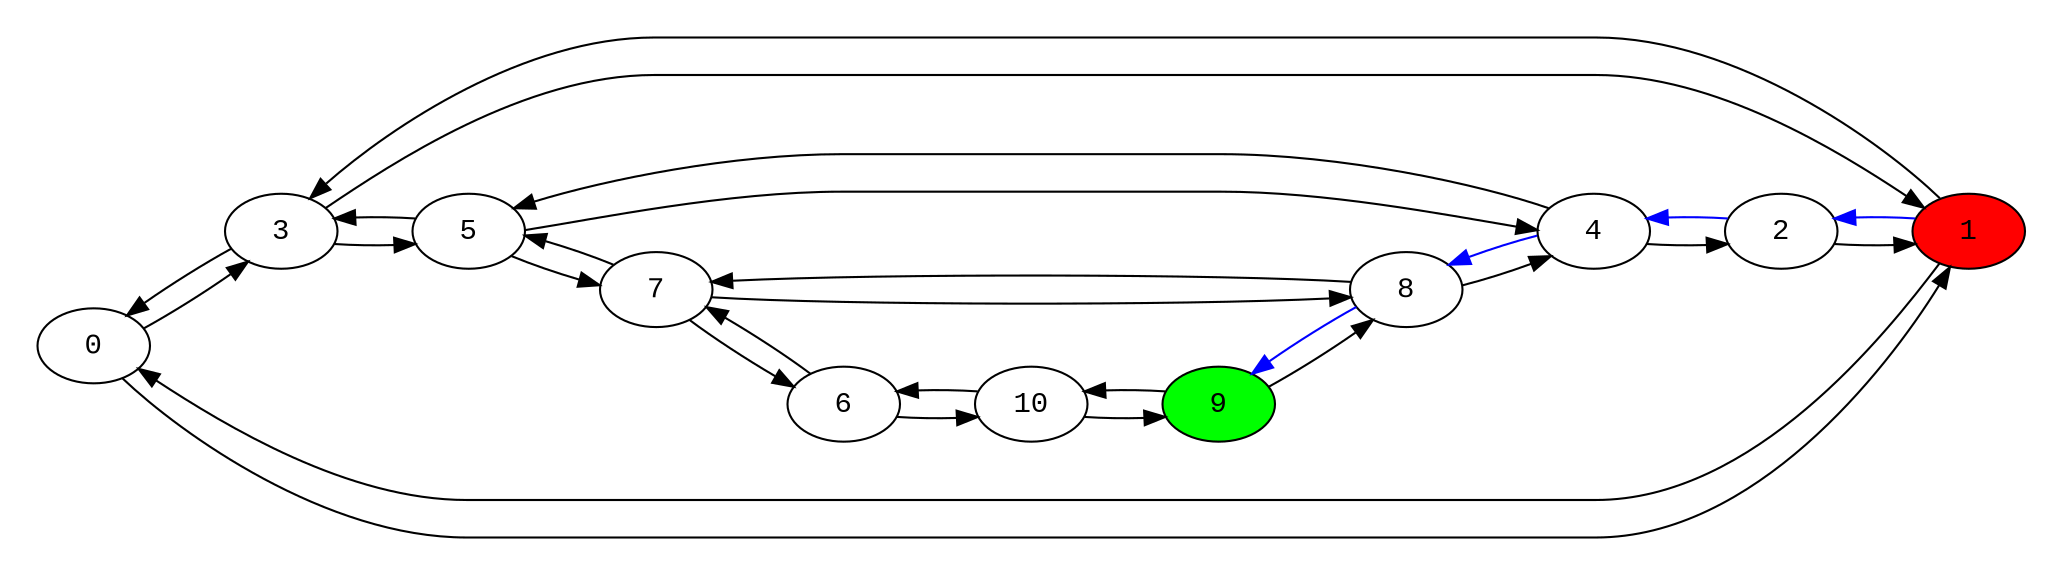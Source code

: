 digraph 1 {
graph[fontname="CourierNew";rankdir="LR";pad="0.25"]
node[fontname="CourierNew" target="_parent"]
edge[fontname="CourierNew"]

0->3
0->1
1->3
1->2 [color=blue]

1->0
2->4 [color=blue]

2->1
3->5
3->1
3->0
4->8 [color=blue]

4->5
4->2
5->7
5->4
5->3
6->10
6->7
7->8
7->6
7->5
8->9 [color=blue]

8->7
8->4
9->10
9->8
10->9
10->6

1[style=filled, fillcolor=red]
9[style=filled, fillcolor=green]
}
